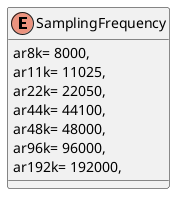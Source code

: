 @startuml
enum SamplingFrequency {
    ar8k= 8000,
    ar11k= 11025,
    ar22k= 22050,
    ar44k= 44100,
    ar48k= 48000,
    ar96k= 96000,
    ar192k= 192000,
}
@enduml
